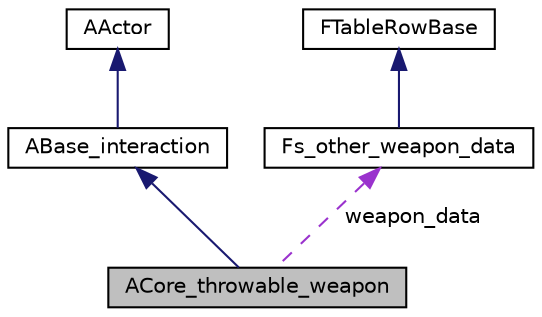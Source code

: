 digraph "ACore_throwable_weapon"
{
 // LATEX_PDF_SIZE
  edge [fontname="Helvetica",fontsize="10",labelfontname="Helvetica",labelfontsize="10"];
  node [fontname="Helvetica",fontsize="10",shape=record];
  Node1 [label="ACore_throwable_weapon",height=0.2,width=0.4,color="black", fillcolor="grey75", style="filled", fontcolor="black",tooltip=" "];
  Node2 -> Node1 [dir="back",color="midnightblue",fontsize="10",style="solid"];
  Node2 [label="ABase_interaction",height=0.2,width=0.4,color="black", fillcolor="white", style="filled",URL="$class_a_base__interaction.html",tooltip=" "];
  Node3 -> Node2 [dir="back",color="midnightblue",fontsize="10",style="solid"];
  Node3 [label="AActor",height=0.2,width=0.4,color="black", fillcolor="white", style="filled",tooltip=" "];
  Node4 -> Node1 [dir="back",color="darkorchid3",fontsize="10",style="dashed",label=" weapon_data" ];
  Node4 [label="Fs_other_weapon_data",height=0.2,width=0.4,color="black", fillcolor="white", style="filled",URL="$struct_fs__other__weapon__data.html",tooltip="CSV로부터 가지고올 기타 무기(투척류,근접) 정보 구조체"];
  Node5 -> Node4 [dir="back",color="midnightblue",fontsize="10",style="solid"];
  Node5 [label="FTableRowBase",height=0.2,width=0.4,color="black", fillcolor="white", style="filled",tooltip=" "];
}
